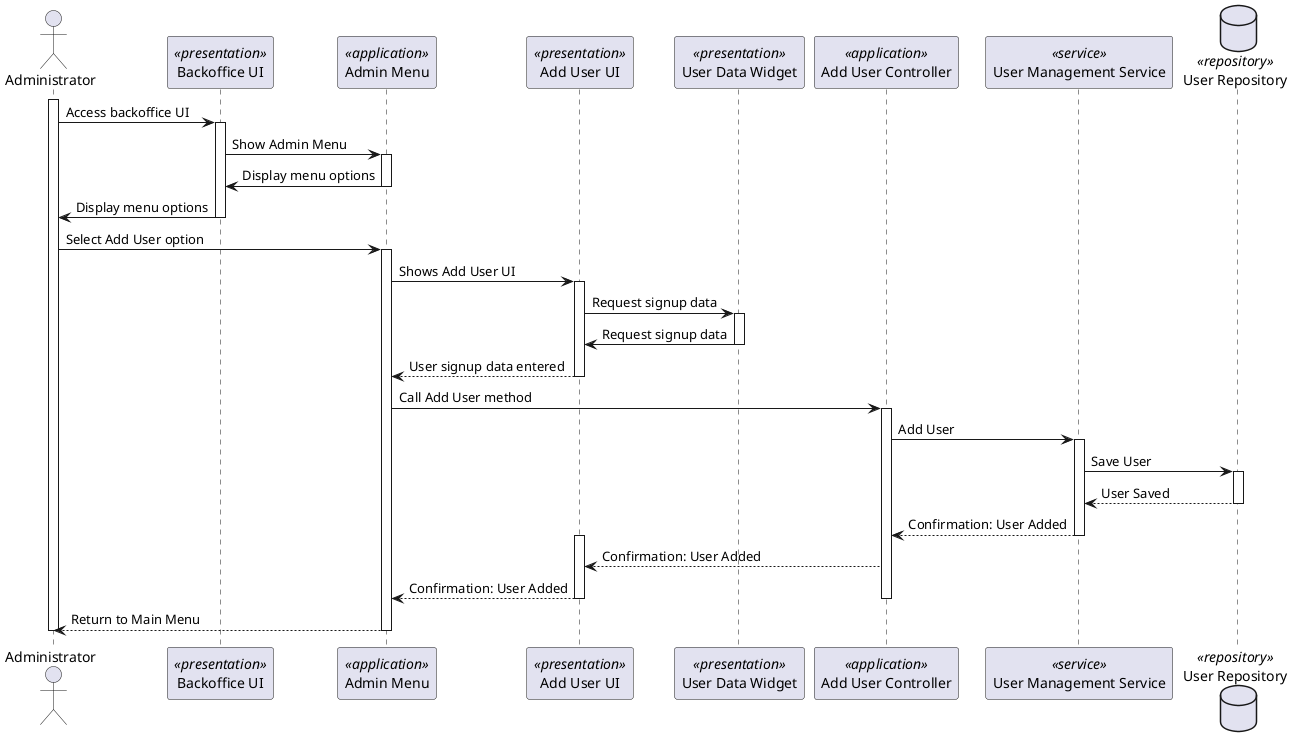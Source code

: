 @startuml US_1000_SD_ADD_USER

actor Administrator as A
participant "Backoffice UI" as UI <<presentation>>
participant "Admin Menu" as Menu <<application>>
participant "Add User UI" as AddUI <<presentation>>
participant "User Data Widget" as DataWidget <<presentation>>
participant "Add User Controller" as AddController <<application>>
participant "User Management Service" as UserService <<service>>
database "User Repository" as REPO <<repository>>

activate A

A -> UI : Access backoffice UI
activate UI

UI -> Menu : Show Admin Menu
activate Menu

Menu -> UI : Display menu options

deactivate Menu
UI -> A : Display menu options
deactivate UI

A -> Menu : Select Add User option

activate Menu

Menu -> AddUI : Shows Add User UI
activate AddUI

AddUI -> DataWidget : Request signup data
activate DataWidget

DataWidget -> AddUI : Request signup data
deactivate DataWidget

AddUI --> Menu : User signup data entered
deactivate AddUI

Menu -> AddController : Call Add User method
activate AddController

AddController -> UserService : Add User
activate UserService

UserService -> REPO : Save User
activate REPO
REPO --> UserService : User Saved
deactivate REPO

UserService --> AddController: Confirmation: User Added
deactivate UserService

activate AddUI
AddController --> AddUI : Confirmation: User Added
AddUI --> Menu : Confirmation: User Added
deactivate AddUI

deactivate AddController

Menu --> A : Return to Main Menu
deactivate Menu

deactivate A

@enduml
